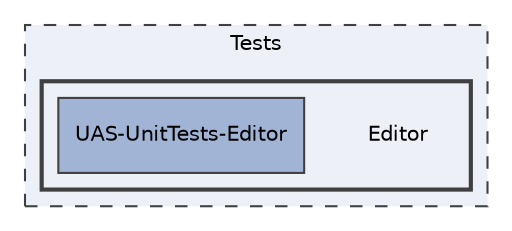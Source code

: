 digraph "Tests/Editor"
{
 // LATEX_PDF_SIZE
  edge [fontname="Helvetica",fontsize="10",labelfontname="Helvetica",labelfontsize="10"];
  node [fontname="Helvetica",fontsize="10",shape=record];
  compound=true
  subgraph clusterdir_33c78a012c8d08979f57a54a07694c46 {
    graph [ bgcolor="#edf0f7", pencolor="grey25", style="filled,dashed,", label="Tests", fontname="Helvetica", fontsize="10", URL="dir_33c78a012c8d08979f57a54a07694c46.html"]
  subgraph clusterdir_741de96b26e236543dbe1b06ef8b6273 {
    graph [ bgcolor="#edf0f7", pencolor="grey25", style="filled,bold,", label="", fontname="Helvetica", fontsize="10", URL="dir_741de96b26e236543dbe1b06ef8b6273.html"]
    dir_741de96b26e236543dbe1b06ef8b6273 [shape=plaintext, label="Editor"];
  dir_de03afd947a5cabcffc619ebbb8149f0 [shape=box, label="UAS-UnitTests-Editor", style="filled,", fillcolor="#a2b4d6", color="grey25", URL="dir_de03afd947a5cabcffc619ebbb8149f0.html"];
  }
  }
}
